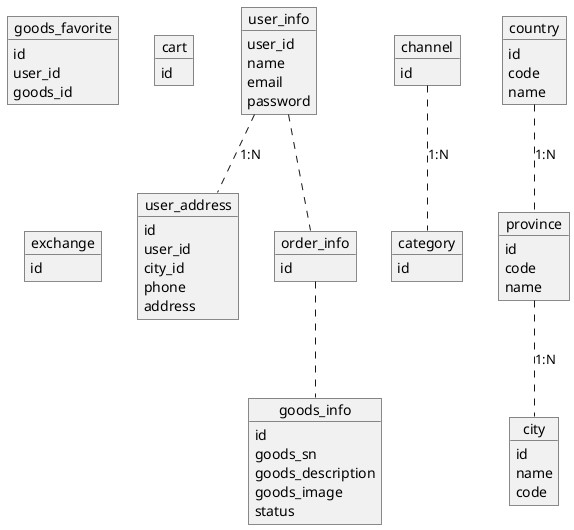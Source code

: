 @startuml

object user_info {
    user_id
    name
    email
    password
}

object user_address {
    id
    user_id
    city_id
    phone
    address
}

object order_info {
    id
}

object goods_info {
    id
    goods_sn
    goods_description
    goods_image
    status
}

object goods_favorite {
    id
    user_id
    goods_id
}

object category {
    id
}

object channel {
    id
}

object country {
    id
    code
    name
}

object province {
    id
    code
    name
}

object city {
    id
    name
    code
}

object cart {
    id
}

object exchange {
    id
}

user_info .. user_address : 1:N
country .. province : 1:N
province .. city : 1:N
channel .. category : 1:N

user_info .. order_info
order_info .. goods_info

@enduml